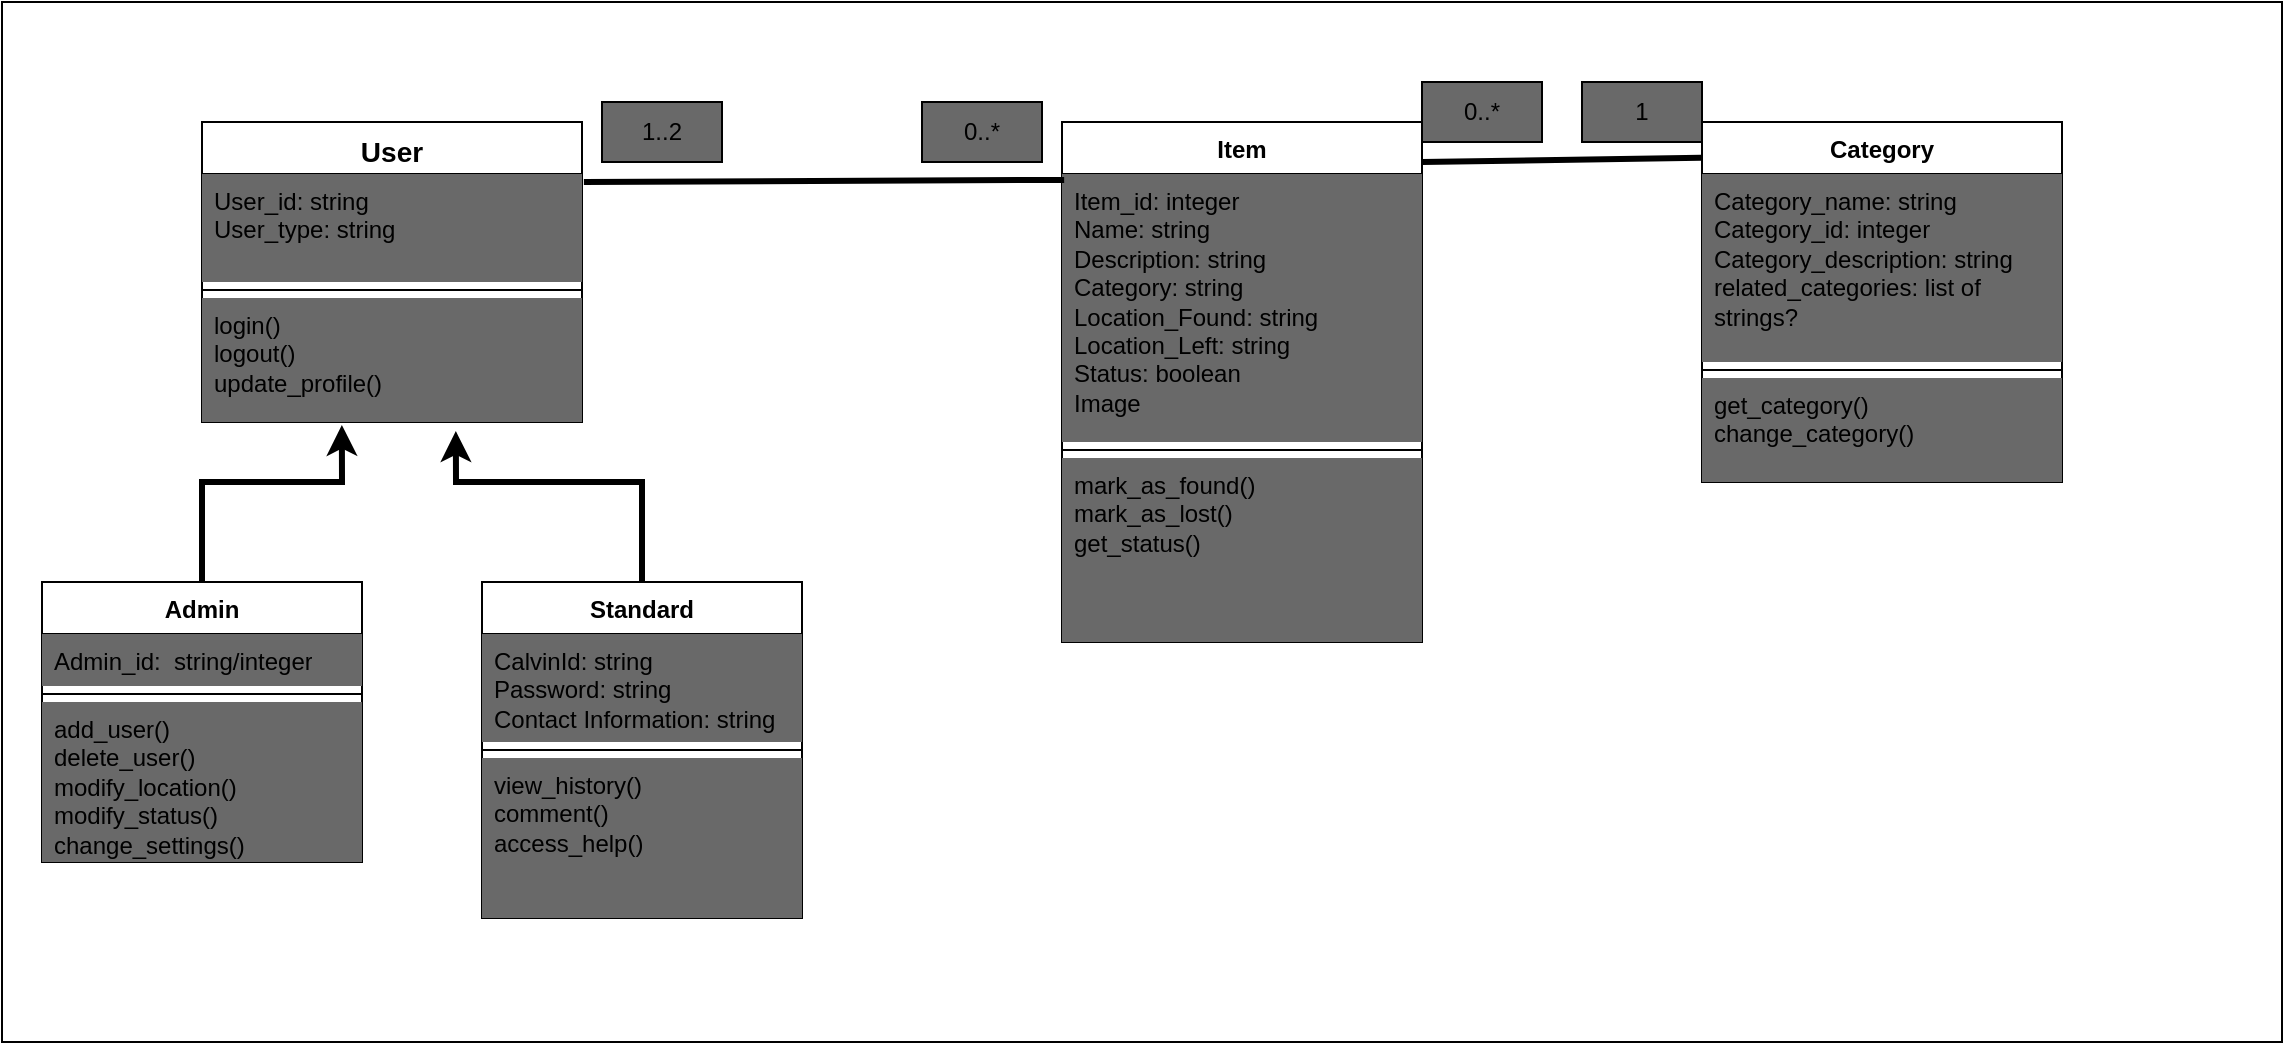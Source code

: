 <mxfile version="22.0.2" type="device">
  <diagram name="Page-1" id="3cGBwHPxNFgwYTmlh84q">
    <mxGraphModel dx="1569" dy="1171" grid="1" gridSize="10" guides="1" tooltips="1" connect="1" arrows="1" fold="1" page="1" pageScale="1" pageWidth="1200" pageHeight="1920" math="0" shadow="0">
      <root>
        <mxCell id="0" />
        <mxCell id="1" parent="0" />
        <mxCell id="ym51gK6p21lXL2jd7KnJ-1" value="" style="rounded=0;whiteSpace=wrap;html=1;" vertex="1" parent="1">
          <mxGeometry x="10" y="90" width="1140" height="520" as="geometry" />
        </mxCell>
        <mxCell id="3lcx6lFP8K0kZvhnZOuL-4" value="&lt;font style=&quot;font-size: 14px;&quot;&gt;User&lt;/font&gt;" style="swimlane;fontStyle=1;align=center;verticalAlign=top;childLayout=stackLayout;horizontal=1;startSize=26;horizontalStack=0;resizeParent=1;resizeParentMax=0;resizeLast=0;collapsible=1;marginBottom=0;whiteSpace=wrap;html=1;" parent="1" vertex="1">
          <mxGeometry x="110" y="150" width="190" height="150" as="geometry" />
        </mxCell>
        <mxCell id="3lcx6lFP8K0kZvhnZOuL-5" value="User_id: string&lt;br&gt;User_type: string&lt;br&gt;" style="text;strokeColor=none;fillColor=#696969;align=left;verticalAlign=top;spacingLeft=4;spacingRight=4;overflow=hidden;rotatable=0;points=[[0,0.5],[1,0.5]];portConstraint=eastwest;whiteSpace=wrap;html=1;" parent="3lcx6lFP8K0kZvhnZOuL-4" vertex="1">
          <mxGeometry y="26" width="190" height="54" as="geometry" />
        </mxCell>
        <mxCell id="3lcx6lFP8K0kZvhnZOuL-6" value="" style="line;strokeWidth=1;fillColor=none;align=left;verticalAlign=middle;spacingTop=-1;spacingLeft=3;spacingRight=3;rotatable=0;labelPosition=right;points=[];portConstraint=eastwest;strokeColor=inherit;" parent="3lcx6lFP8K0kZvhnZOuL-4" vertex="1">
          <mxGeometry y="80" width="190" height="8" as="geometry" />
        </mxCell>
        <mxCell id="3lcx6lFP8K0kZvhnZOuL-7" value="login()&lt;br&gt;logout()&lt;br&gt;update_profile()" style="text;strokeColor=none;fillColor=#696969;align=left;verticalAlign=top;spacingLeft=4;spacingRight=4;overflow=hidden;rotatable=0;points=[[0,0.5],[1,0.5]];portConstraint=eastwest;whiteSpace=wrap;html=1;" parent="3lcx6lFP8K0kZvhnZOuL-4" vertex="1">
          <mxGeometry y="88" width="190" height="62" as="geometry" />
        </mxCell>
        <mxCell id="3lcx6lFP8K0kZvhnZOuL-8" value="Item" style="swimlane;fontStyle=1;align=center;verticalAlign=top;childLayout=stackLayout;horizontal=1;startSize=26;horizontalStack=0;resizeParent=1;resizeParentMax=0;resizeLast=0;collapsible=1;marginBottom=0;whiteSpace=wrap;html=1;" parent="1" vertex="1">
          <mxGeometry x="540" y="150" width="180" height="260" as="geometry" />
        </mxCell>
        <mxCell id="3lcx6lFP8K0kZvhnZOuL-9" value="Item_id: integer&lt;br&gt;Name: string&lt;br&gt;Description: string&lt;br&gt;Category: string&lt;br&gt;Location_Found: string&lt;br&gt;Location_Left: string&lt;br&gt;Status: boolean&lt;br&gt;Image" style="text;strokeColor=none;fillColor=#696969;align=left;verticalAlign=top;spacingLeft=4;spacingRight=4;overflow=hidden;rotatable=0;points=[[0,0.5],[1,0.5]];portConstraint=eastwest;whiteSpace=wrap;html=1;" parent="3lcx6lFP8K0kZvhnZOuL-8" vertex="1">
          <mxGeometry y="26" width="180" height="134" as="geometry" />
        </mxCell>
        <mxCell id="3lcx6lFP8K0kZvhnZOuL-10" value="" style="line;strokeWidth=1;fillColor=none;align=left;verticalAlign=middle;spacingTop=-1;spacingLeft=3;spacingRight=3;rotatable=0;labelPosition=right;points=[];portConstraint=eastwest;strokeColor=inherit;" parent="3lcx6lFP8K0kZvhnZOuL-8" vertex="1">
          <mxGeometry y="160" width="180" height="8" as="geometry" />
        </mxCell>
        <mxCell id="3lcx6lFP8K0kZvhnZOuL-11" value="mark_as_found()&lt;br&gt;mark_as_lost()&lt;br&gt;get_status()" style="text;strokeColor=none;fillColor=#696969;align=left;verticalAlign=top;spacingLeft=4;spacingRight=4;overflow=hidden;rotatable=0;points=[[0,0.5],[1,0.5]];portConstraint=eastwest;whiteSpace=wrap;html=1;" parent="3lcx6lFP8K0kZvhnZOuL-8" vertex="1">
          <mxGeometry y="168" width="180" height="92" as="geometry" />
        </mxCell>
        <mxCell id="3lcx6lFP8K0kZvhnZOuL-17" value="Admin" style="swimlane;fontStyle=1;align=center;verticalAlign=top;childLayout=stackLayout;horizontal=1;startSize=26;horizontalStack=0;resizeParent=1;resizeParentMax=0;resizeLast=0;collapsible=1;marginBottom=0;whiteSpace=wrap;html=1;" parent="1" vertex="1">
          <mxGeometry x="30" y="380" width="160" height="140" as="geometry" />
        </mxCell>
        <mxCell id="3lcx6lFP8K0kZvhnZOuL-18" value="Admin_id:&amp;nbsp; string/integer" style="text;strokeColor=none;fillColor=#696969;align=left;verticalAlign=top;spacingLeft=4;spacingRight=4;overflow=hidden;rotatable=0;points=[[0,0.5],[1,0.5]];portConstraint=eastwest;whiteSpace=wrap;html=1;" parent="3lcx6lFP8K0kZvhnZOuL-17" vertex="1">
          <mxGeometry y="26" width="160" height="26" as="geometry" />
        </mxCell>
        <mxCell id="3lcx6lFP8K0kZvhnZOuL-19" value="" style="line;strokeWidth=1;fillColor=none;align=left;verticalAlign=middle;spacingTop=-1;spacingLeft=3;spacingRight=3;rotatable=0;labelPosition=right;points=[];portConstraint=eastwest;strokeColor=inherit;" parent="3lcx6lFP8K0kZvhnZOuL-17" vertex="1">
          <mxGeometry y="52" width="160" height="8" as="geometry" />
        </mxCell>
        <mxCell id="3lcx6lFP8K0kZvhnZOuL-20" value="add_user()&lt;br&gt;delete_user()&lt;br&gt;modify_location()&lt;br&gt;modify_status()&lt;br&gt;change_settings()&lt;br&gt;" style="text;strokeColor=none;fillColor=#696969;align=left;verticalAlign=top;spacingLeft=4;spacingRight=4;overflow=hidden;rotatable=0;points=[[0,0.5],[1,0.5]];portConstraint=eastwest;whiteSpace=wrap;html=1;" parent="3lcx6lFP8K0kZvhnZOuL-17" vertex="1">
          <mxGeometry y="60" width="160" height="80" as="geometry" />
        </mxCell>
        <mxCell id="3lcx6lFP8K0kZvhnZOuL-21" value="Standard" style="swimlane;fontStyle=1;align=center;verticalAlign=top;childLayout=stackLayout;horizontal=1;startSize=26;horizontalStack=0;resizeParent=1;resizeParentMax=0;resizeLast=0;collapsible=1;marginBottom=0;whiteSpace=wrap;html=1;" parent="1" vertex="1">
          <mxGeometry x="250" y="380" width="160" height="168" as="geometry" />
        </mxCell>
        <mxCell id="3lcx6lFP8K0kZvhnZOuL-22" value="CalvinId: string&lt;br style=&quot;border-color: var(--border-color);&quot;&gt;Password: string&lt;br style=&quot;border-color: var(--border-color);&quot;&gt;Contact Information: string" style="text;strokeColor=none;fillColor=#696969;align=left;verticalAlign=top;spacingLeft=4;spacingRight=4;overflow=hidden;rotatable=0;points=[[0,0.5],[1,0.5]];portConstraint=eastwest;whiteSpace=wrap;html=1;" parent="3lcx6lFP8K0kZvhnZOuL-21" vertex="1">
          <mxGeometry y="26" width="160" height="54" as="geometry" />
        </mxCell>
        <mxCell id="3lcx6lFP8K0kZvhnZOuL-23" value="" style="line;strokeWidth=1;fillColor=none;align=left;verticalAlign=middle;spacingTop=-1;spacingLeft=3;spacingRight=3;rotatable=0;labelPosition=right;points=[];portConstraint=eastwest;strokeColor=inherit;" parent="3lcx6lFP8K0kZvhnZOuL-21" vertex="1">
          <mxGeometry y="80" width="160" height="8" as="geometry" />
        </mxCell>
        <mxCell id="3lcx6lFP8K0kZvhnZOuL-24" value="view_history()&lt;br&gt;comment()&lt;br&gt;access_help()" style="text;strokeColor=none;fillColor=#696969;align=left;verticalAlign=top;spacingLeft=4;spacingRight=4;overflow=hidden;rotatable=0;points=[[0,0.5],[1,0.5]];portConstraint=eastwest;whiteSpace=wrap;html=1;" parent="3lcx6lFP8K0kZvhnZOuL-21" vertex="1">
          <mxGeometry y="88" width="160" height="80" as="geometry" />
        </mxCell>
        <mxCell id="3lcx6lFP8K0kZvhnZOuL-27" value="" style="endArrow=classic;html=1;rounded=0;entryX=0.368;entryY=1.024;entryDx=0;entryDy=0;entryPerimeter=0;strokeWidth=3;" parent="1" target="3lcx6lFP8K0kZvhnZOuL-7" edge="1">
          <mxGeometry width="50" height="50" relative="1" as="geometry">
            <mxPoint x="110" y="380" as="sourcePoint" />
            <mxPoint x="160" y="330" as="targetPoint" />
            <Array as="points">
              <mxPoint x="110" y="330" />
              <mxPoint x="180" y="330" />
            </Array>
          </mxGeometry>
        </mxCell>
        <mxCell id="3lcx6lFP8K0kZvhnZOuL-28" value="" style="endArrow=classic;html=1;rounded=0;entryX=0.668;entryY=1.073;entryDx=0;entryDy=0;entryPerimeter=0;strokeWidth=3;shadow=0;" parent="1" target="3lcx6lFP8K0kZvhnZOuL-7" edge="1">
          <mxGeometry width="50" height="50" relative="1" as="geometry">
            <mxPoint x="330" y="380" as="sourcePoint" />
            <mxPoint x="380" y="330" as="targetPoint" />
            <Array as="points">
              <mxPoint x="330" y="330" />
              <mxPoint x="237" y="330" />
            </Array>
          </mxGeometry>
        </mxCell>
        <mxCell id="3lcx6lFP8K0kZvhnZOuL-29" value="Category" style="swimlane;fontStyle=1;align=center;verticalAlign=top;childLayout=stackLayout;horizontal=1;startSize=26;horizontalStack=0;resizeParent=1;resizeParentMax=0;resizeLast=0;collapsible=1;marginBottom=0;whiteSpace=wrap;html=1;" parent="1" vertex="1">
          <mxGeometry x="860" y="150" width="180" height="180" as="geometry" />
        </mxCell>
        <mxCell id="3lcx6lFP8K0kZvhnZOuL-30" value="Category_name: string&lt;br&gt;Category_id: integer&lt;br&gt;Category_description: string&lt;br&gt;related_categories: list of strings?" style="text;strokeColor=none;fillColor=#696969;align=left;verticalAlign=top;spacingLeft=4;spacingRight=4;overflow=hidden;rotatable=0;points=[[0,0.5],[1,0.5]];portConstraint=eastwest;whiteSpace=wrap;html=1;" parent="3lcx6lFP8K0kZvhnZOuL-29" vertex="1">
          <mxGeometry y="26" width="180" height="94" as="geometry" />
        </mxCell>
        <mxCell id="3lcx6lFP8K0kZvhnZOuL-31" value="" style="line;strokeWidth=1;fillColor=none;align=left;verticalAlign=middle;spacingTop=-1;spacingLeft=3;spacingRight=3;rotatable=0;labelPosition=right;points=[];portConstraint=eastwest;strokeColor=inherit;" parent="3lcx6lFP8K0kZvhnZOuL-29" vertex="1">
          <mxGeometry y="120" width="180" height="8" as="geometry" />
        </mxCell>
        <mxCell id="3lcx6lFP8K0kZvhnZOuL-32" value="get_category()&lt;br&gt;change_category()" style="text;strokeColor=none;fillColor=#696969;align=left;verticalAlign=top;spacingLeft=4;spacingRight=4;overflow=hidden;rotatable=0;points=[[0,0.5],[1,0.5]];portConstraint=eastwest;whiteSpace=wrap;html=1;" parent="3lcx6lFP8K0kZvhnZOuL-29" vertex="1">
          <mxGeometry y="128" width="180" height="52" as="geometry" />
        </mxCell>
        <mxCell id="3lcx6lFP8K0kZvhnZOuL-41" value="" style="endArrow=none;html=1;rounded=0;entryX=-0.002;entryY=0.099;entryDx=0;entryDy=0;entryPerimeter=0;labelBorderColor=none;shadow=0;strokeWidth=3;" parent="1" target="3lcx6lFP8K0kZvhnZOuL-29" edge="1">
          <mxGeometry width="50" height="50" relative="1" as="geometry">
            <mxPoint x="720" y="170" as="sourcePoint" />
            <mxPoint x="770" y="120" as="targetPoint" />
          </mxGeometry>
        </mxCell>
        <mxCell id="8DtGfFEzwK8LgA8BErfp-3" value="1" style="text;html=1;strokeColor=#000000;fillColor=#696969;align=center;verticalAlign=middle;whiteSpace=wrap;rounded=0;" parent="1" vertex="1">
          <mxGeometry x="800" y="130" width="60" height="30" as="geometry" />
        </mxCell>
        <mxCell id="8DtGfFEzwK8LgA8BErfp-4" value="0..*" style="text;html=1;strokeColor=#000000;fillColor=#696969;align=center;verticalAlign=middle;whiteSpace=wrap;rounded=0;" parent="1" vertex="1">
          <mxGeometry x="720" y="130" width="60" height="30" as="geometry" />
        </mxCell>
        <mxCell id="GNYuwHM6uTHyQH5xfvK_-1" value="" style="endArrow=none;html=1;rounded=0;entryX=0.006;entryY=0.022;entryDx=0;entryDy=0;entryPerimeter=0;exitX=1.005;exitY=0.074;exitDx=0;exitDy=0;exitPerimeter=0;strokeWidth=3;" parent="1" source="3lcx6lFP8K0kZvhnZOuL-5" target="3lcx6lFP8K0kZvhnZOuL-9" edge="1">
          <mxGeometry width="50" height="50" relative="1" as="geometry">
            <mxPoint x="330" y="180" as="sourcePoint" />
            <mxPoint x="530" y="180" as="targetPoint" />
          </mxGeometry>
        </mxCell>
        <mxCell id="GNYuwHM6uTHyQH5xfvK_-2" value="0..*" style="text;html=1;strokeColor=#000000;fillColor=#696969;align=center;verticalAlign=middle;whiteSpace=wrap;rounded=0;" parent="1" vertex="1">
          <mxGeometry x="470" y="140" width="60" height="30" as="geometry" />
        </mxCell>
        <mxCell id="GNYuwHM6uTHyQH5xfvK_-3" value="1..2" style="text;html=1;strokeColor=#000000;fillColor=#696969;align=center;verticalAlign=middle;whiteSpace=wrap;rounded=0;" parent="1" vertex="1">
          <mxGeometry x="310" y="140" width="60" height="30" as="geometry" />
        </mxCell>
      </root>
    </mxGraphModel>
  </diagram>
</mxfile>
